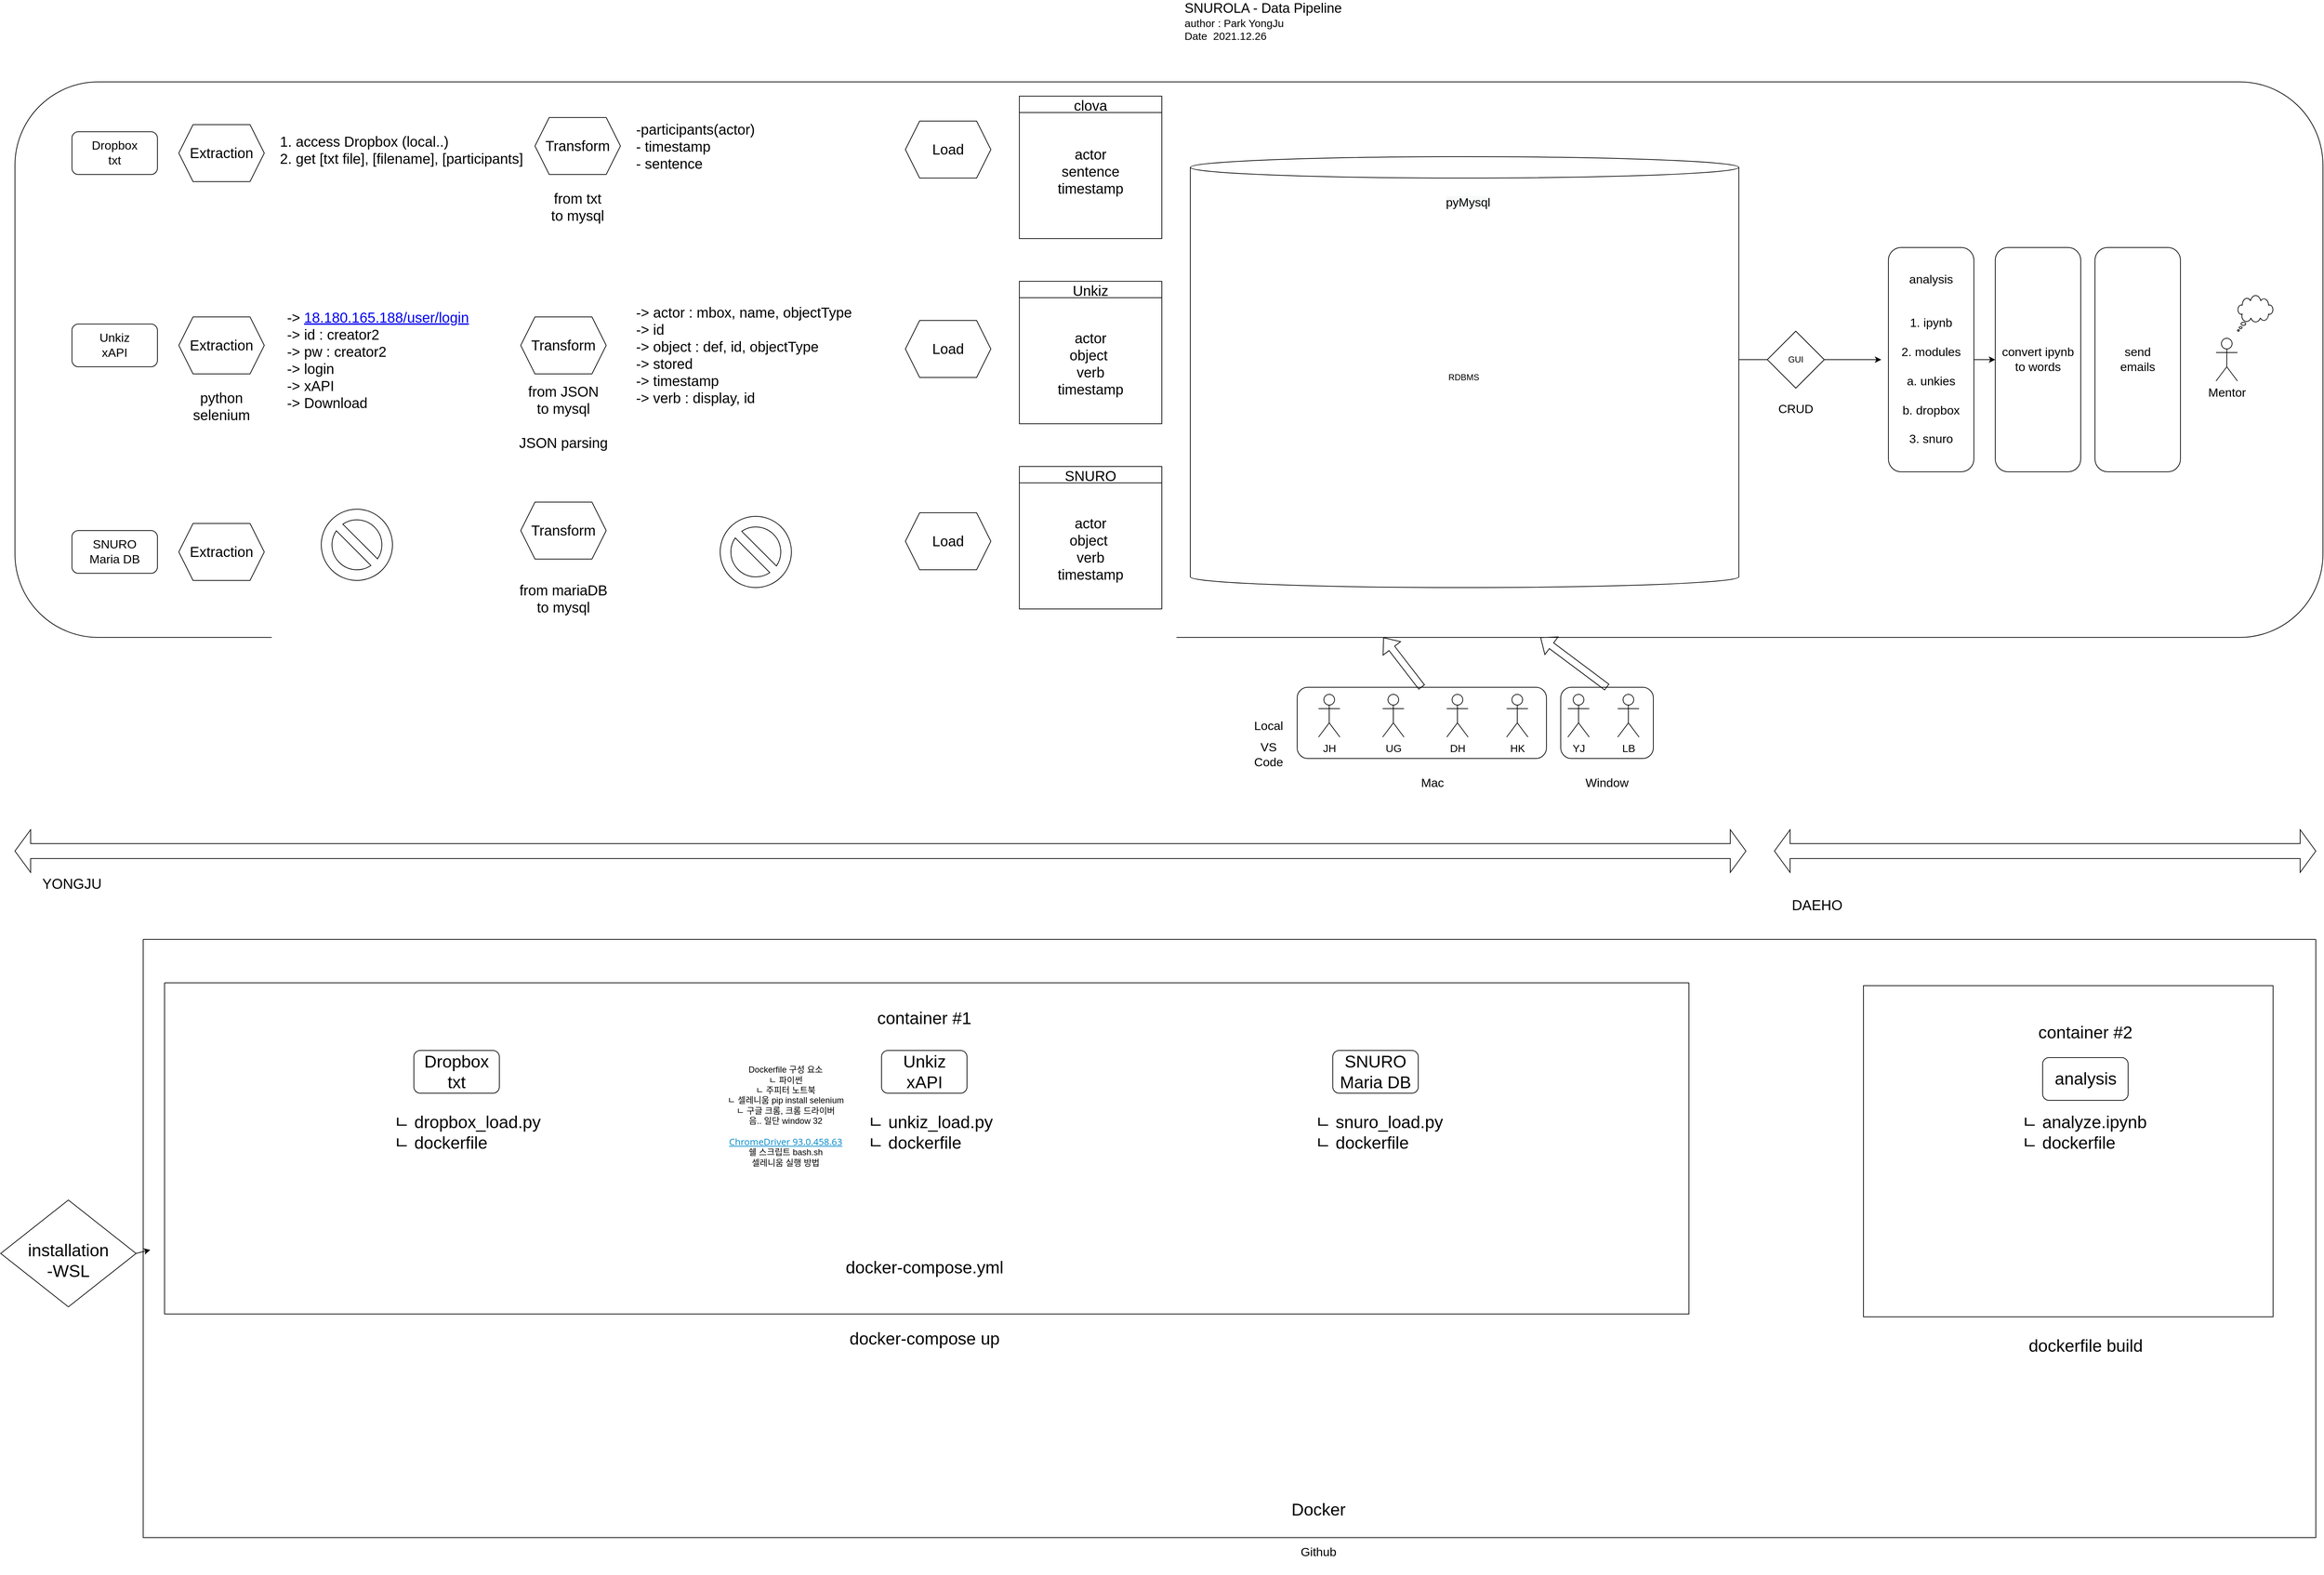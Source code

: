 <mxfile version="16.1.0" type="github">
  <diagram id="KomBlYfURObIVosx0nQ2" name="Page-1">
    <mxGraphModel dx="2437" dy="962" grid="1" gridSize="10" guides="1" tooltips="1" connect="1" arrows="1" fold="1" page="1" pageScale="1" pageWidth="827" pageHeight="1169" math="0" shadow="0">
      <root>
        <mxCell id="0" />
        <mxCell id="1" parent="0" />
        <mxCell id="W7DBwRAsvJPkKnuEcQkR-81" value="" style="rhombus;whiteSpace=wrap;html=1;labelBackgroundColor=none;fontSize=24;fontColor=#000000;fillColor=none;" parent="1" vertex="1">
          <mxGeometry x="-1640" y="1700" width="190" height="150" as="geometry" />
        </mxCell>
        <mxCell id="mV-E5b2ut-4umRUvLPbg-17" value="" style="rounded=1;whiteSpace=wrap;html=1;fontSize=17;fillColor=none;" parent="1" vertex="1">
          <mxGeometry x="-1620" y="130" width="3240" height="780" as="geometry" />
        </mxCell>
        <mxCell id="mV-E5b2ut-4umRUvLPbg-1" value="&lt;font style=&quot;font-size: 19px&quot;&gt;SNUROLA - Data Pipeline&lt;br&gt;&lt;/font&gt;&lt;font style=&quot;font-size: 15px&quot;&gt;author : Park YongJu&lt;br&gt;Date&amp;nbsp; 2021.12.26&lt;/font&gt;" style="text;html=1;strokeColor=none;fillColor=none;align=left;verticalAlign=middle;whiteSpace=wrap;rounded=0;" parent="1" vertex="1">
          <mxGeometry x="20" y="30" width="230" height="30" as="geometry" />
        </mxCell>
        <mxCell id="mV-E5b2ut-4umRUvLPbg-2" value="JH" style="shape=umlActor;verticalLabelPosition=bottom;verticalAlign=top;html=1;outlineConnect=0;fontSize=15;" parent="1" vertex="1">
          <mxGeometry x="210" y="990" width="30" height="60" as="geometry" />
        </mxCell>
        <mxCell id="mV-E5b2ut-4umRUvLPbg-4" value="&lt;font style=&quot;font-size: 17px&quot;&gt;Local&lt;/font&gt;" style="text;html=1;strokeColor=none;fillColor=none;align=center;verticalAlign=middle;whiteSpace=wrap;rounded=0;fontSize=15;" parent="1" vertex="1">
          <mxGeometry x="110" y="1020" width="60" height="30" as="geometry" />
        </mxCell>
        <mxCell id="mV-E5b2ut-4umRUvLPbg-5" value="UG" style="shape=umlActor;verticalLabelPosition=bottom;verticalAlign=top;html=1;outlineConnect=0;fontSize=15;" parent="1" vertex="1">
          <mxGeometry x="300" y="990" width="30" height="60" as="geometry" />
        </mxCell>
        <mxCell id="mV-E5b2ut-4umRUvLPbg-6" value="DH" style="shape=umlActor;verticalLabelPosition=bottom;verticalAlign=top;html=1;outlineConnect=0;fontSize=15;" parent="1" vertex="1">
          <mxGeometry x="390" y="990" width="30" height="60" as="geometry" />
        </mxCell>
        <mxCell id="mV-E5b2ut-4umRUvLPbg-7" value="LB" style="shape=umlActor;verticalLabelPosition=bottom;verticalAlign=top;html=1;outlineConnect=0;fontSize=15;" parent="1" vertex="1">
          <mxGeometry x="630" y="990" width="30" height="60" as="geometry" />
        </mxCell>
        <mxCell id="mV-E5b2ut-4umRUvLPbg-8" value="HK" style="shape=umlActor;verticalLabelPosition=bottom;verticalAlign=top;html=1;outlineConnect=0;fontSize=15;" parent="1" vertex="1">
          <mxGeometry x="474" y="990" width="30" height="60" as="geometry" />
        </mxCell>
        <mxCell id="mV-E5b2ut-4umRUvLPbg-9" value="YJ" style="shape=umlActor;verticalLabelPosition=bottom;verticalAlign=top;html=1;outlineConnect=0;fontSize=15;" parent="1" vertex="1">
          <mxGeometry x="560" y="990" width="30" height="60" as="geometry" />
        </mxCell>
        <mxCell id="mV-E5b2ut-4umRUvLPbg-11" value="" style="rounded=1;whiteSpace=wrap;html=1;fontSize=17;fillColor=none;" parent="1" vertex="1">
          <mxGeometry x="180" y="980" width="350" height="100" as="geometry" />
        </mxCell>
        <mxCell id="mV-E5b2ut-4umRUvLPbg-12" value="" style="rounded=1;whiteSpace=wrap;html=1;fontSize=17;fillColor=none;" parent="1" vertex="1">
          <mxGeometry x="550" y="980" width="130" height="100" as="geometry" />
        </mxCell>
        <mxCell id="mV-E5b2ut-4umRUvLPbg-13" value="&lt;font style=&quot;font-size: 17px&quot;&gt;Mac&lt;/font&gt;" style="text;html=1;strokeColor=none;fillColor=none;align=center;verticalAlign=middle;whiteSpace=wrap;rounded=0;fontSize=15;" parent="1" vertex="1">
          <mxGeometry x="340" y="1100" width="60" height="30" as="geometry" />
        </mxCell>
        <mxCell id="mV-E5b2ut-4umRUvLPbg-14" value="&lt;font style=&quot;font-size: 17px&quot;&gt;Window&lt;/font&gt;" style="text;html=1;strokeColor=none;fillColor=none;align=center;verticalAlign=middle;whiteSpace=wrap;rounded=0;fontSize=15;" parent="1" vertex="1">
          <mxGeometry x="585" y="1100" width="60" height="30" as="geometry" />
        </mxCell>
        <mxCell id="mV-E5b2ut-4umRUvLPbg-18" value="" style="shape=flexArrow;endArrow=classic;html=1;rounded=0;fontSize=17;exitX=0.5;exitY=0;exitDx=0;exitDy=0;" parent="1" source="mV-E5b2ut-4umRUvLPbg-11" target="mV-E5b2ut-4umRUvLPbg-17" edge="1">
          <mxGeometry width="50" height="50" relative="1" as="geometry">
            <mxPoint x="540" y="570" as="sourcePoint" />
            <mxPoint x="590" y="520" as="targetPoint" />
          </mxGeometry>
        </mxCell>
        <mxCell id="mV-E5b2ut-4umRUvLPbg-19" value="" style="shape=flexArrow;endArrow=classic;html=1;rounded=0;fontSize=17;exitX=0.5;exitY=0;exitDx=0;exitDy=0;" parent="1" source="mV-E5b2ut-4umRUvLPbg-12" target="mV-E5b2ut-4umRUvLPbg-17" edge="1">
          <mxGeometry width="50" height="50" relative="1" as="geometry">
            <mxPoint x="540" y="570" as="sourcePoint" />
            <mxPoint x="590" y="520" as="targetPoint" />
          </mxGeometry>
        </mxCell>
        <mxCell id="mV-E5b2ut-4umRUvLPbg-26" value="analysis&lt;br&gt;&lt;br&gt;&lt;br&gt;1. ipynb&lt;br&gt;&lt;br&gt;2. modules&lt;br&gt;&lt;br&gt;a. unkies&lt;br&gt;&lt;br&gt;b. dropbox&lt;br&gt;&lt;br&gt;3. snuro" style="rounded=1;whiteSpace=wrap;html=1;fontSize=17;fillColor=none;" parent="1" vertex="1">
          <mxGeometry x="1010" y="362.5" width="120" height="315" as="geometry" />
        </mxCell>
        <mxCell id="mV-E5b2ut-4umRUvLPbg-29" value="convert ipynb to words" style="rounded=1;whiteSpace=wrap;html=1;fontSize=17;fillColor=none;" parent="1" vertex="1">
          <mxGeometry x="1160" y="362.5" width="120" height="315" as="geometry" />
        </mxCell>
        <mxCell id="mV-E5b2ut-4umRUvLPbg-31" value="" style="shape=cylinder3;whiteSpace=wrap;html=1;boundedLbl=1;backgroundOutline=1;size=15;glass=1;fontSize=17;fillColor=none;" parent="1" vertex="1">
          <mxGeometry x="30" y="235" width="770" height="605" as="geometry" />
        </mxCell>
        <mxCell id="mV-E5b2ut-4umRUvLPbg-34" value="&lt;span style=&quot;font-size: 17px&quot;&gt;VS Code&lt;/span&gt;" style="text;html=1;strokeColor=none;fillColor=none;align=center;verticalAlign=middle;whiteSpace=wrap;rounded=0;fontSize=15;" parent="1" vertex="1">
          <mxGeometry x="110" y="1060" width="60" height="30" as="geometry" />
        </mxCell>
        <mxCell id="W7DBwRAsvJPkKnuEcQkR-1" value="GUI" style="rhombus;whiteSpace=wrap;html=1;" parent="1" vertex="1">
          <mxGeometry x="840" y="480" width="80" height="80" as="geometry" />
        </mxCell>
        <mxCell id="W7DBwRAsvJPkKnuEcQkR-2" value="" style="endArrow=none;html=1;rounded=0;entryX=0;entryY=0.5;entryDx=0;entryDy=0;" parent="1" target="W7DBwRAsvJPkKnuEcQkR-1" edge="1">
          <mxGeometry width="50" height="50" relative="1" as="geometry">
            <mxPoint x="800" y="520" as="sourcePoint" />
            <mxPoint x="1340" y="700" as="targetPoint" />
          </mxGeometry>
        </mxCell>
        <mxCell id="W7DBwRAsvJPkKnuEcQkR-4" value="" style="endArrow=classic;html=1;rounded=0;exitX=1;exitY=0.5;exitDx=0;exitDy=0;" parent="1" source="W7DBwRAsvJPkKnuEcQkR-1" edge="1">
          <mxGeometry width="50" height="50" relative="1" as="geometry">
            <mxPoint x="1560" y="660" as="sourcePoint" />
            <mxPoint x="1000" y="520" as="targetPoint" />
          </mxGeometry>
        </mxCell>
        <mxCell id="W7DBwRAsvJPkKnuEcQkR-5" value="" style="endArrow=classic;html=1;rounded=0;exitX=1;exitY=0.5;exitDx=0;exitDy=0;entryX=0;entryY=0.5;entryDx=0;entryDy=0;" parent="1" source="mV-E5b2ut-4umRUvLPbg-26" target="mV-E5b2ut-4umRUvLPbg-29" edge="1">
          <mxGeometry width="50" height="50" relative="1" as="geometry">
            <mxPoint x="1510" y="710" as="sourcePoint" />
            <mxPoint x="1560" y="660" as="targetPoint" />
          </mxGeometry>
        </mxCell>
        <mxCell id="W7DBwRAsvJPkKnuEcQkR-6" value="&lt;br&gt;&lt;br&gt;&lt;span style=&quot;color: rgb(0 , 0 , 0) ; font-family: &amp;#34;helvetica&amp;#34; ; font-size: 17px ; font-style: normal ; font-weight: 400 ; letter-spacing: normal ; text-align: center ; text-indent: 0px ; text-transform: none ; word-spacing: 0px ; background-color: rgb(248 , 249 , 250) ; display: inline ; float: none&quot;&gt;pyMysql&lt;/span&gt;" style="text;html=1;strokeColor=none;fillColor=none;align=center;verticalAlign=middle;whiteSpace=wrap;rounded=0;" parent="1" vertex="1">
          <mxGeometry x="390" y="270" width="60" height="30" as="geometry" />
        </mxCell>
        <mxCell id="W7DBwRAsvJPkKnuEcQkR-8" value="&lt;font style=&quot;font-size: 17px&quot;&gt;SNURO&lt;br&gt;Maria DB&lt;/font&gt;" style="rounded=1;whiteSpace=wrap;html=1;" parent="1" vertex="1">
          <mxGeometry x="-1540" y="760" width="120" height="60" as="geometry" />
        </mxCell>
        <mxCell id="W7DBwRAsvJPkKnuEcQkR-9" value="Unkiz&lt;br&gt;xAPI" style="rounded=1;whiteSpace=wrap;html=1;fontSize=17;" parent="1" vertex="1">
          <mxGeometry x="-1540" y="470" width="120" height="60" as="geometry" />
        </mxCell>
        <mxCell id="W7DBwRAsvJPkKnuEcQkR-10" value="Dropbox&lt;br&gt;txt" style="rounded=1;whiteSpace=wrap;html=1;fontSize=17;" parent="1" vertex="1">
          <mxGeometry x="-1540" y="200" width="120" height="60" as="geometry" />
        </mxCell>
        <mxCell id="W7DBwRAsvJPkKnuEcQkR-11" value="Mentor" style="shape=umlActor;verticalLabelPosition=bottom;verticalAlign=top;html=1;outlineConnect=0;fontSize=17;" parent="1" vertex="1">
          <mxGeometry x="1470" y="490" width="30" height="60" as="geometry" />
        </mxCell>
        <mxCell id="W7DBwRAsvJPkKnuEcQkR-12" value="" style="whiteSpace=wrap;html=1;shape=mxgraph.basic.cloud_callout;fontSize=17;" parent="1" vertex="1">
          <mxGeometry x="1500" y="430" width="50" height="50" as="geometry" />
        </mxCell>
        <mxCell id="W7DBwRAsvJPkKnuEcQkR-16" value="&lt;span style=&quot;font-family: &amp;#34;apple sd gothic neo&amp;#34; , &amp;#34;arial&amp;#34; , sans-serif ; text-align: left&quot;&gt;&lt;font style=&quot;font-size: 20px&quot;&gt;Extraction&lt;/font&gt;&lt;/span&gt;" style="shape=hexagon;perimeter=hexagonPerimeter2;whiteSpace=wrap;html=1;fixedSize=1;fontSize=17;" parent="1" vertex="1">
          <mxGeometry x="-1390" y="190" width="120" height="80" as="geometry" />
        </mxCell>
        <mxCell id="W7DBwRAsvJPkKnuEcQkR-17" value="&lt;span style=&quot;font-family: &amp;#34;apple sd gothic neo&amp;#34; , &amp;#34;arial&amp;#34; , sans-serif ; text-align: left&quot;&gt;&lt;font style=&quot;font-size: 20px&quot;&gt;Extraction&lt;/font&gt;&lt;/span&gt;" style="shape=hexagon;perimeter=hexagonPerimeter2;whiteSpace=wrap;html=1;fixedSize=1;fontSize=17;" parent="1" vertex="1">
          <mxGeometry x="-1390" y="460" width="120" height="80" as="geometry" />
        </mxCell>
        <mxCell id="W7DBwRAsvJPkKnuEcQkR-18" value="&lt;span style=&quot;font-family: &amp;#34;apple sd gothic neo&amp;#34; , &amp;#34;arial&amp;#34; , sans-serif ; text-align: left&quot;&gt;&lt;font style=&quot;font-size: 20px&quot;&gt;Extraction&lt;/font&gt;&lt;/span&gt;" style="shape=hexagon;perimeter=hexagonPerimeter2;whiteSpace=wrap;html=1;fixedSize=1;fontSize=17;" parent="1" vertex="1">
          <mxGeometry x="-1390" y="750" width="120" height="80" as="geometry" />
        </mxCell>
        <mxCell id="W7DBwRAsvJPkKnuEcQkR-19" value="-&amp;gt;&amp;nbsp;&lt;a href=&quot;http://18.180.165.188/user/login&quot;&gt;18.180.165.188/user/login&lt;/a&gt;&lt;br&gt;-&amp;gt; id : creator2&lt;br&gt;-&amp;gt; pw : creator2&lt;br&gt;-&amp;gt; login&lt;br&gt;-&amp;gt; xAPI&lt;br&gt;-&amp;gt; Download" style="text;html=1;strokeColor=none;fillColor=none;align=left;verticalAlign=middle;whiteSpace=wrap;rounded=0;labelBackgroundColor=none;fontSize=20;fontColor=#000000;" parent="1" vertex="1">
          <mxGeometry x="-1240.5" y="445" width="287" height="150" as="geometry" />
        </mxCell>
        <mxCell id="W7DBwRAsvJPkKnuEcQkR-21" value="&lt;span style=&quot;font-family: &amp;#34;apple sd gothic neo&amp;#34; , &amp;#34;arial&amp;#34; , sans-serif ; text-align: left&quot;&gt;&lt;font style=&quot;font-size: 20px&quot;&gt;Transform&lt;/font&gt;&lt;/span&gt;" style="shape=hexagon;perimeter=hexagonPerimeter2;whiteSpace=wrap;html=1;fixedSize=1;fontSize=17;" parent="1" vertex="1">
          <mxGeometry x="-910" y="460" width="120" height="80" as="geometry" />
        </mxCell>
        <mxCell id="W7DBwRAsvJPkKnuEcQkR-22" value="-&amp;gt; actor : mbox, name, objectType&lt;br&gt;-&amp;gt; id&lt;br&gt;-&amp;gt; object : def, id, objectType&lt;br&gt;-&amp;gt; stored&lt;br&gt;-&amp;gt; timestamp&lt;br&gt;-&amp;gt; verb : display, id&lt;br&gt;&lt;br&gt;" style="text;html=1;strokeColor=none;fillColor=none;align=left;verticalAlign=middle;whiteSpace=wrap;rounded=0;labelBackgroundColor=none;fontSize=20;fontColor=#000000;" parent="1" vertex="1">
          <mxGeometry x="-750" y="450" width="320" height="150" as="geometry" />
        </mxCell>
        <mxCell id="W7DBwRAsvJPkKnuEcQkR-23" value="from JSON &lt;br&gt;to mysql&lt;br&gt;&lt;br&gt;JSON parsing" style="text;html=1;strokeColor=none;fillColor=none;align=center;verticalAlign=middle;whiteSpace=wrap;rounded=0;labelBackgroundColor=none;fontSize=20;fontColor=#000000;" parent="1" vertex="1">
          <mxGeometry x="-920" y="570" width="140" height="60" as="geometry" />
        </mxCell>
        <mxCell id="W7DBwRAsvJPkKnuEcQkR-24" value="&lt;span style=&quot;font-family: &amp;#34;apple sd gothic neo&amp;#34; , &amp;#34;arial&amp;#34; , sans-serif ; text-align: left&quot;&gt;&lt;font style=&quot;font-size: 20px&quot;&gt;Load&lt;/font&gt;&lt;/span&gt;" style="shape=hexagon;perimeter=hexagonPerimeter2;whiteSpace=wrap;html=1;fixedSize=1;fontSize=17;" parent="1" vertex="1">
          <mxGeometry x="-370" y="465" width="120" height="80" as="geometry" />
        </mxCell>
        <mxCell id="W7DBwRAsvJPkKnuEcQkR-26" value="Unkiz" style="swimlane;labelBackgroundColor=none;fontSize=20;fontColor=#000000;fontStyle=0" parent="1" vertex="1">
          <mxGeometry x="-210" y="410" width="200" height="200" as="geometry" />
        </mxCell>
        <mxCell id="W7DBwRAsvJPkKnuEcQkR-42" value="actor&lt;br&gt;object&amp;nbsp;&lt;br&gt;verb&lt;br&gt;timestamp" style="text;html=1;strokeColor=none;fillColor=none;align=center;verticalAlign=middle;whiteSpace=wrap;rounded=0;labelBackgroundColor=none;fontSize=20;fontColor=#000000;" parent="W7DBwRAsvJPkKnuEcQkR-26" vertex="1">
          <mxGeometry x="70" y="100" width="60" height="30" as="geometry" />
        </mxCell>
        <mxCell id="W7DBwRAsvJPkKnuEcQkR-27" value="&lt;span style=&quot;font-family: &amp;#34;apple sd gothic neo&amp;#34; , &amp;#34;arial&amp;#34; , sans-serif ; text-align: left&quot;&gt;&lt;font style=&quot;font-size: 20px&quot;&gt;Transform&lt;/font&gt;&lt;/span&gt;" style="shape=hexagon;perimeter=hexagonPerimeter2;whiteSpace=wrap;html=1;fixedSize=1;fontSize=17;" parent="1" vertex="1">
          <mxGeometry x="-910" y="720" width="120" height="80" as="geometry" />
        </mxCell>
        <mxCell id="W7DBwRAsvJPkKnuEcQkR-28" value="from mariaDB&lt;br&gt;to mysql" style="text;html=1;strokeColor=none;fillColor=none;align=center;verticalAlign=middle;whiteSpace=wrap;rounded=0;labelBackgroundColor=none;fontSize=20;fontColor=#000000;" parent="1" vertex="1">
          <mxGeometry x="-920" y="825" width="140" height="60" as="geometry" />
        </mxCell>
        <mxCell id="W7DBwRAsvJPkKnuEcQkR-29" value="&lt;span style=&quot;font-family: &amp;#34;apple sd gothic neo&amp;#34; , &amp;#34;arial&amp;#34; , sans-serif ; text-align: left&quot;&gt;&lt;font style=&quot;font-size: 20px&quot;&gt;Load&lt;/font&gt;&lt;/span&gt;" style="shape=hexagon;perimeter=hexagonPerimeter2;whiteSpace=wrap;html=1;fixedSize=1;fontSize=17;" parent="1" vertex="1">
          <mxGeometry x="-370" y="735" width="120" height="80" as="geometry" />
        </mxCell>
        <mxCell id="W7DBwRAsvJPkKnuEcQkR-30" value="&lt;span style=&quot;font-family: &amp;#34;apple sd gothic neo&amp;#34; , &amp;#34;arial&amp;#34; , sans-serif ; text-align: left&quot;&gt;&lt;font style=&quot;font-size: 20px&quot;&gt;Transform&lt;/font&gt;&lt;/span&gt;" style="shape=hexagon;perimeter=hexagonPerimeter2;whiteSpace=wrap;html=1;fixedSize=1;fontSize=17;" parent="1" vertex="1">
          <mxGeometry x="-890" y="180" width="120" height="80" as="geometry" />
        </mxCell>
        <mxCell id="W7DBwRAsvJPkKnuEcQkR-31" value="from txt&lt;br&gt;to mysql" style="text;html=1;strokeColor=none;fillColor=none;align=center;verticalAlign=middle;whiteSpace=wrap;rounded=0;labelBackgroundColor=none;fontSize=20;fontColor=#000000;" parent="1" vertex="1">
          <mxGeometry x="-900" y="275" width="140" height="60" as="geometry" />
        </mxCell>
        <mxCell id="W7DBwRAsvJPkKnuEcQkR-32" value="&lt;span style=&quot;font-family: &amp;#34;apple sd gothic neo&amp;#34; , &amp;#34;arial&amp;#34; , sans-serif ; text-align: left&quot;&gt;&lt;font style=&quot;font-size: 20px&quot;&gt;Load&lt;/font&gt;&lt;/span&gt;" style="shape=hexagon;perimeter=hexagonPerimeter2;whiteSpace=wrap;html=1;fixedSize=1;fontSize=17;" parent="1" vertex="1">
          <mxGeometry x="-370" y="185" width="120" height="80" as="geometry" />
        </mxCell>
        <mxCell id="W7DBwRAsvJPkKnuEcQkR-33" value="1. access Dropbox (local..)&lt;br&gt;2. get [txt file], [filename], [participants]" style="text;html=1;strokeColor=none;fillColor=none;align=left;verticalAlign=middle;whiteSpace=wrap;rounded=0;labelBackgroundColor=none;fontSize=20;fontColor=#000000;" parent="1" vertex="1">
          <mxGeometry x="-1250" y="195" width="350" height="60" as="geometry" />
        </mxCell>
        <mxCell id="W7DBwRAsvJPkKnuEcQkR-34" value="-participants(actor)&lt;br&gt;- timestamp&lt;br&gt;- sentence" style="text;html=1;strokeColor=none;fillColor=none;align=left;verticalAlign=middle;whiteSpace=wrap;rounded=0;labelBackgroundColor=none;fontSize=20;fontColor=#000000;" parent="1" vertex="1">
          <mxGeometry x="-750" y="180" width="210" height="80" as="geometry" />
        </mxCell>
        <mxCell id="W7DBwRAsvJPkKnuEcQkR-35" value="clova" style="swimlane;labelBackgroundColor=none;fontSize=20;fontColor=#000000;fontStyle=0" parent="1" vertex="1">
          <mxGeometry x="-210" y="150" width="200" height="200" as="geometry" />
        </mxCell>
        <mxCell id="W7DBwRAsvJPkKnuEcQkR-47" value="actor&lt;br&gt;sentence&lt;br&gt;timestamp" style="text;html=1;strokeColor=none;fillColor=none;align=center;verticalAlign=middle;whiteSpace=wrap;rounded=0;labelBackgroundColor=none;fontSize=20;fontColor=#000000;" parent="W7DBwRAsvJPkKnuEcQkR-35" vertex="1">
          <mxGeometry x="70" y="90" width="60" height="30" as="geometry" />
        </mxCell>
        <mxCell id="W7DBwRAsvJPkKnuEcQkR-36" value="SNURO" style="swimlane;labelBackgroundColor=none;fontSize=20;fontColor=#000000;fontStyle=0" parent="1" vertex="1">
          <mxGeometry x="-210" y="670" width="200" height="200" as="geometry" />
        </mxCell>
        <mxCell id="W7DBwRAsvJPkKnuEcQkR-46" value="actor&lt;br&gt;object&amp;nbsp;&lt;br&gt;verb&lt;br&gt;timestamp" style="text;html=1;strokeColor=none;fillColor=none;align=center;verticalAlign=middle;whiteSpace=wrap;rounded=0;labelBackgroundColor=none;fontSize=20;fontColor=#000000;" parent="W7DBwRAsvJPkKnuEcQkR-36" vertex="1">
          <mxGeometry x="70" y="100" width="60" height="30" as="geometry" />
        </mxCell>
        <mxCell id="W7DBwRAsvJPkKnuEcQkR-37" value="python&lt;br&gt;selenium" style="text;html=1;strokeColor=none;fillColor=none;align=center;verticalAlign=middle;whiteSpace=wrap;rounded=0;labelBackgroundColor=none;fontSize=20;fontColor=#000000;" parent="1" vertex="1">
          <mxGeometry x="-1400" y="555" width="140" height="60" as="geometry" />
        </mxCell>
        <mxCell id="W7DBwRAsvJPkKnuEcQkR-39" value="send&lt;br&gt;emails" style="rounded=1;whiteSpace=wrap;html=1;fontSize=17;fillColor=none;" parent="1" vertex="1">
          <mxGeometry x="1300" y="362.5" width="120" height="315" as="geometry" />
        </mxCell>
        <mxCell id="W7DBwRAsvJPkKnuEcQkR-54" value="" style="verticalLabelPosition=bottom;verticalAlign=top;html=1;shape=mxgraph.basic.no_symbol;labelBackgroundColor=none;fontSize=20;fontColor=#000000;fillColor=none;" parent="1" vertex="1">
          <mxGeometry x="-1190" y="730" width="100" height="100" as="geometry" />
        </mxCell>
        <mxCell id="W7DBwRAsvJPkKnuEcQkR-55" value="" style="verticalLabelPosition=bottom;verticalAlign=top;html=1;shape=mxgraph.basic.no_symbol;labelBackgroundColor=none;fontSize=20;fontColor=#000000;fillColor=none;" parent="1" vertex="1">
          <mxGeometry x="-630" y="740" width="100" height="100" as="geometry" />
        </mxCell>
        <mxCell id="W7DBwRAsvJPkKnuEcQkR-56" value="&lt;span style=&quot;font-size: 17px&quot;&gt;CRUD&lt;br&gt;&lt;/span&gt;" style="text;html=1;strokeColor=none;fillColor=none;align=center;verticalAlign=middle;whiteSpace=wrap;rounded=0;fontSize=15;" parent="1" vertex="1">
          <mxGeometry x="850" y="575" width="60" height="30" as="geometry" />
        </mxCell>
        <mxCell id="W7DBwRAsvJPkKnuEcQkR-59" value="" style="html=1;shadow=0;dashed=0;align=center;verticalAlign=middle;shape=mxgraph.arrows2.twoWayArrow;dy=0.65;dx=22;labelBackgroundColor=none;fontSize=20;fontColor=#000000;fillColor=none;" parent="1" vertex="1">
          <mxGeometry x="-1620" y="1180" width="2430" height="60" as="geometry" />
        </mxCell>
        <mxCell id="W7DBwRAsvJPkKnuEcQkR-60" value="" style="html=1;shadow=0;dashed=0;align=center;verticalAlign=middle;shape=mxgraph.arrows2.twoWayArrow;dy=0.65;dx=22;labelBackgroundColor=none;fontSize=20;fontColor=#000000;fillColor=none;" parent="1" vertex="1">
          <mxGeometry x="850" y="1180" width="760" height="60" as="geometry" />
        </mxCell>
        <mxCell id="W7DBwRAsvJPkKnuEcQkR-61" value="YONGJU" style="text;html=1;strokeColor=none;fillColor=none;align=center;verticalAlign=middle;whiteSpace=wrap;rounded=0;labelBackgroundColor=none;fontSize=20;fontColor=#000000;" parent="1" vertex="1">
          <mxGeometry x="-1570" y="1240" width="60" height="30" as="geometry" />
        </mxCell>
        <mxCell id="W7DBwRAsvJPkKnuEcQkR-62" value="DAEHO" style="text;html=1;strokeColor=none;fillColor=none;align=center;verticalAlign=middle;whiteSpace=wrap;rounded=0;labelBackgroundColor=none;fontSize=20;fontColor=#000000;" parent="1" vertex="1">
          <mxGeometry x="880" y="1270" width="60" height="30" as="geometry" />
        </mxCell>
        <mxCell id="W7DBwRAsvJPkKnuEcQkR-66" value="&lt;span style=&quot;font-size: 17px&quot;&gt;Github&lt;br&gt;&lt;br&gt;&lt;/span&gt;" style="text;html=1;strokeColor=none;fillColor=none;align=center;verticalAlign=middle;whiteSpace=wrap;rounded=0;fontSize=15;" parent="1" vertex="1">
          <mxGeometry x="180" y="2190" width="60" height="30" as="geometry" />
        </mxCell>
        <mxCell id="W7DBwRAsvJPkKnuEcQkR-67" value="" style="swimlane;startSize=0;labelBackgroundColor=none;fontSize=36;fontColor=#000000;fillColor=none;" parent="1" vertex="1">
          <mxGeometry x="-1410" y="1395" width="2140" height="465" as="geometry" />
        </mxCell>
        <mxCell id="W7DBwRAsvJPkKnuEcQkR-70" value="" style="swimlane;startSize=0;labelBackgroundColor=none;fontSize=36;fontColor=#000000;fillColor=none;" parent="1" vertex="1">
          <mxGeometry x="-1440" y="1334" width="3050" height="840" as="geometry" />
        </mxCell>
        <mxCell id="W7DBwRAsvJPkKnuEcQkR-68" value="" style="rounded=0;whiteSpace=wrap;html=1;labelBackgroundColor=none;fontSize=36;fontColor=#000000;fillColor=none;" parent="W7DBwRAsvJPkKnuEcQkR-70" vertex="1">
          <mxGeometry x="2415" y="65" width="575" height="465" as="geometry" />
        </mxCell>
        <mxCell id="W7DBwRAsvJPkKnuEcQkR-71" value="&lt;font style=&quot;font-size: 24px&quot;&gt;container #1&lt;/font&gt;" style="text;html=1;strokeColor=none;fillColor=none;align=center;verticalAlign=middle;whiteSpace=wrap;rounded=0;fontSize=15;" parent="W7DBwRAsvJPkKnuEcQkR-70" vertex="1">
          <mxGeometry x="1000" y="96" width="193" height="30" as="geometry" />
        </mxCell>
        <mxCell id="W7DBwRAsvJPkKnuEcQkR-72" value="&lt;font style=&quot;font-size: 24px&quot;&gt;container #2&lt;/font&gt;" style="text;html=1;strokeColor=none;fillColor=none;align=center;verticalAlign=middle;whiteSpace=wrap;rounded=0;fontSize=15;" parent="W7DBwRAsvJPkKnuEcQkR-70" vertex="1">
          <mxGeometry x="2630" y="116" width="193" height="30" as="geometry" />
        </mxCell>
        <mxCell id="W7DBwRAsvJPkKnuEcQkR-73" value="&lt;div style=&quot;text-align: left&quot;&gt;&lt;span style=&quot;font-size: 24px&quot;&gt;ㄴ dropbox_load.py&lt;/span&gt;&lt;/div&gt;&lt;font style=&quot;font-size: 24px&quot;&gt;&lt;div style=&quot;text-align: left&quot;&gt;&lt;span&gt;ㄴ dockerfile&lt;/span&gt;&lt;/div&gt;&lt;/font&gt;" style="text;html=1;strokeColor=none;fillColor=none;align=center;verticalAlign=middle;whiteSpace=wrap;rounded=0;fontSize=15;" parent="W7DBwRAsvJPkKnuEcQkR-70" vertex="1">
          <mxGeometry x="240" y="256" width="430" height="30" as="geometry" />
        </mxCell>
        <mxCell id="W7DBwRAsvJPkKnuEcQkR-64" value="&lt;font style=&quot;font-size: 24px&quot;&gt;Docker&lt;/font&gt;" style="text;html=1;strokeColor=none;fillColor=none;align=center;verticalAlign=middle;whiteSpace=wrap;rounded=0;fontSize=15;" parent="W7DBwRAsvJPkKnuEcQkR-70" vertex="1">
          <mxGeometry x="1620" y="786" width="60" height="30" as="geometry" />
        </mxCell>
        <mxCell id="W7DBwRAsvJPkKnuEcQkR-77" value="&lt;font style=&quot;font-size: 24px&quot;&gt;SNURO&lt;br&gt;Maria DB&lt;/font&gt;" style="rounded=1;whiteSpace=wrap;html=1;" parent="W7DBwRAsvJPkKnuEcQkR-70" vertex="1">
          <mxGeometry x="1670" y="156" width="120" height="60" as="geometry" />
        </mxCell>
        <mxCell id="W7DBwRAsvJPkKnuEcQkR-78" value="&lt;font style=&quot;font-size: 24px&quot;&gt;Unkiz&lt;br&gt;xAPI&lt;/font&gt;" style="rounded=1;whiteSpace=wrap;html=1;fontSize=17;" parent="W7DBwRAsvJPkKnuEcQkR-70" vertex="1">
          <mxGeometry x="1036.5" y="156" width="120" height="60" as="geometry" />
        </mxCell>
        <mxCell id="W7DBwRAsvJPkKnuEcQkR-79" value="&lt;font style=&quot;font-size: 24px&quot;&gt;Dropbox&lt;br&gt;txt&lt;/font&gt;" style="rounded=1;whiteSpace=wrap;html=1;fontSize=17;" parent="W7DBwRAsvJPkKnuEcQkR-70" vertex="1">
          <mxGeometry x="380" y="156" width="120" height="60" as="geometry" />
        </mxCell>
        <mxCell id="W7DBwRAsvJPkKnuEcQkR-83" value="&lt;div style=&quot;text-align: left&quot;&gt;&lt;span style=&quot;font-size: 24px&quot;&gt;ㄴ unkiz_load.py&lt;/span&gt;&lt;/div&gt;&lt;font style=&quot;font-size: 24px&quot;&gt;&lt;div style=&quot;text-align: left&quot;&gt;&lt;span&gt;ㄴ dockerfile&lt;/span&gt;&lt;/div&gt;&lt;/font&gt;" style="text;html=1;strokeColor=none;fillColor=none;align=center;verticalAlign=middle;whiteSpace=wrap;rounded=0;fontSize=15;" parent="W7DBwRAsvJPkKnuEcQkR-70" vertex="1">
          <mxGeometry x="890" y="256" width="430" height="30" as="geometry" />
        </mxCell>
        <mxCell id="W7DBwRAsvJPkKnuEcQkR-84" value="&lt;div style=&quot;text-align: left&quot;&gt;&lt;span style=&quot;font-size: 24px&quot;&gt;ㄴ snuro_load.py&lt;/span&gt;&lt;/div&gt;&lt;font style=&quot;font-size: 24px&quot;&gt;&lt;div style=&quot;text-align: left&quot;&gt;&lt;span&gt;ㄴ dockerfile&lt;/span&gt;&lt;/div&gt;&lt;/font&gt;" style="text;html=1;strokeColor=none;fillColor=none;align=center;verticalAlign=middle;whiteSpace=wrap;rounded=0;fontSize=15;" parent="W7DBwRAsvJPkKnuEcQkR-70" vertex="1">
          <mxGeometry x="1520" y="256" width="430" height="30" as="geometry" />
        </mxCell>
        <mxCell id="W7DBwRAsvJPkKnuEcQkR-85" value="&lt;div style=&quot;text-align: left&quot;&gt;&lt;span style=&quot;font-size: 24px&quot;&gt;docker-compose.yml&lt;/span&gt;&lt;/div&gt;" style="text;html=1;strokeColor=none;fillColor=none;align=center;verticalAlign=middle;whiteSpace=wrap;rounded=0;fontSize=15;" parent="W7DBwRAsvJPkKnuEcQkR-70" vertex="1">
          <mxGeometry x="881.5" y="446" width="430" height="30" as="geometry" />
        </mxCell>
        <mxCell id="W7DBwRAsvJPkKnuEcQkR-87" value="&lt;div style=&quot;text-align: left&quot;&gt;&lt;span style=&quot;font-size: 24px&quot;&gt;docker-compose up&lt;/span&gt;&lt;/div&gt;" style="text;html=1;strokeColor=none;fillColor=none;align=center;verticalAlign=middle;whiteSpace=wrap;rounded=0;fontSize=15;" parent="W7DBwRAsvJPkKnuEcQkR-70" vertex="1">
          <mxGeometry x="881.5" y="546" width="430" height="30" as="geometry" />
        </mxCell>
        <mxCell id="W7DBwRAsvJPkKnuEcQkR-88" value="&lt;span style=&quot;font-size: 24px&quot;&gt;analysis&lt;/span&gt;" style="rounded=1;whiteSpace=wrap;html=1;" parent="W7DBwRAsvJPkKnuEcQkR-70" vertex="1">
          <mxGeometry x="2666.5" y="166" width="120" height="60" as="geometry" />
        </mxCell>
        <mxCell id="W7DBwRAsvJPkKnuEcQkR-89" value="&lt;div style=&quot;text-align: left&quot;&gt;&lt;span style=&quot;font-size: 24px&quot;&gt;ㄴ analyze.ipynb&lt;/span&gt;&lt;/div&gt;&lt;div style=&quot;text-align: left&quot;&gt;&lt;span style=&quot;font-size: 24px&quot;&gt;ㄴ dockerfile&lt;/span&gt;&lt;/div&gt;" style="text;html=1;strokeColor=none;fillColor=none;align=center;verticalAlign=middle;whiteSpace=wrap;rounded=0;fontSize=15;" parent="W7DBwRAsvJPkKnuEcQkR-70" vertex="1">
          <mxGeometry x="2510" y="256" width="430" height="30" as="geometry" />
        </mxCell>
        <mxCell id="W7DBwRAsvJPkKnuEcQkR-90" value="&lt;div style=&quot;text-align: left&quot;&gt;&lt;span style=&quot;font-size: 24px&quot;&gt;dockerfile build&lt;/span&gt;&lt;/div&gt;" style="text;html=1;strokeColor=none;fillColor=none;align=center;verticalAlign=middle;whiteSpace=wrap;rounded=0;fontSize=15;" parent="W7DBwRAsvJPkKnuEcQkR-70" vertex="1">
          <mxGeometry x="2511.5" y="556" width="430" height="30" as="geometry" />
        </mxCell>
        <mxCell id="tDmx4yzENfXCIZYhbV4g-1" value="&lt;br&gt;Dockerfile 구성 요소&lt;br&gt;ㄴ 파이썬&lt;br&gt;ㄴ 주피터 노트북&lt;br&gt;ㄴ 셀레니움 pip install selenium&lt;br&gt;ㄴ 구글 크롬, 크롬 드라이버&lt;br&gt;음.. 일단 window 32&lt;br&gt;&lt;br&gt;&lt;a href=&quot;https://chromedriver.storage.googleapis.com/index.html?path=93.0.458.63/&quot; target=&quot;_blank&quot; style=&quot;font-family: &amp;#34;open sans&amp;#34; ; font-size: 13px ; text-align: left ; background-color: transparent ; color: rgb(0 , 137 , 201)&quot;&gt;ChromeDriver 93.0.458.63&lt;/a&gt;&lt;br&gt;쉘 스크립트 bash.sh&lt;br&gt;셀레니움 실행 방법" style="text;html=1;strokeColor=none;fillColor=none;align=center;verticalAlign=middle;whiteSpace=wrap;rounded=0;" vertex="1" parent="W7DBwRAsvJPkKnuEcQkR-70">
          <mxGeometry x="766.5" y="166" width="270" height="150" as="geometry" />
        </mxCell>
        <mxCell id="W7DBwRAsvJPkKnuEcQkR-74" value="RDBMS" style="text;html=1;strokeColor=none;fillColor=none;align=center;verticalAlign=middle;whiteSpace=wrap;rounded=0;" parent="1" vertex="1">
          <mxGeometry x="384" y="530" width="60" height="30" as="geometry" />
        </mxCell>
        <mxCell id="W7DBwRAsvJPkKnuEcQkR-76" value="&lt;font style=&quot;font-size: 24px&quot;&gt;installation&lt;br&gt;-WSL&lt;br&gt;&lt;/font&gt;" style="text;html=1;strokeColor=none;fillColor=none;align=center;verticalAlign=middle;whiteSpace=wrap;rounded=0;labelBackgroundColor=none;fontSize=18;fontColor=#000000;" parent="1" vertex="1">
          <mxGeometry x="-1575" y="1770" width="60" height="30" as="geometry" />
        </mxCell>
        <mxCell id="W7DBwRAsvJPkKnuEcQkR-82" value="" style="endArrow=classic;html=1;rounded=0;fontSize=24;fontColor=#000000;exitX=1;exitY=0.5;exitDx=0;exitDy=0;" parent="1" source="W7DBwRAsvJPkKnuEcQkR-81" edge="1">
          <mxGeometry width="50" height="50" relative="1" as="geometry">
            <mxPoint x="200" y="1800" as="sourcePoint" />
            <mxPoint x="-1430" y="1770" as="targetPoint" />
          </mxGeometry>
        </mxCell>
      </root>
    </mxGraphModel>
  </diagram>
</mxfile>
